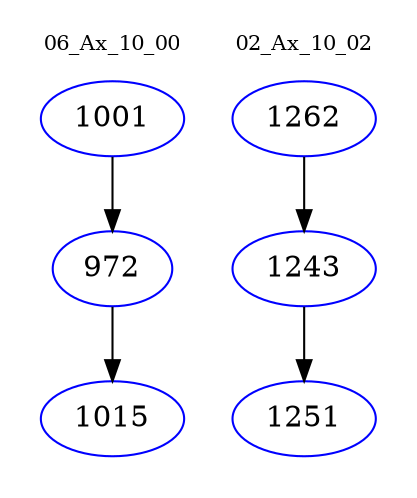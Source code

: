 digraph{
subgraph cluster_0 {
color = white
label = "06_Ax_10_00";
fontsize=10;
T0_1001 [label="1001", color="blue"]
T0_1001 -> T0_972 [color="black"]
T0_972 [label="972", color="blue"]
T0_972 -> T0_1015 [color="black"]
T0_1015 [label="1015", color="blue"]
}
subgraph cluster_1 {
color = white
label = "02_Ax_10_02";
fontsize=10;
T1_1262 [label="1262", color="blue"]
T1_1262 -> T1_1243 [color="black"]
T1_1243 [label="1243", color="blue"]
T1_1243 -> T1_1251 [color="black"]
T1_1251 [label="1251", color="blue"]
}
}
